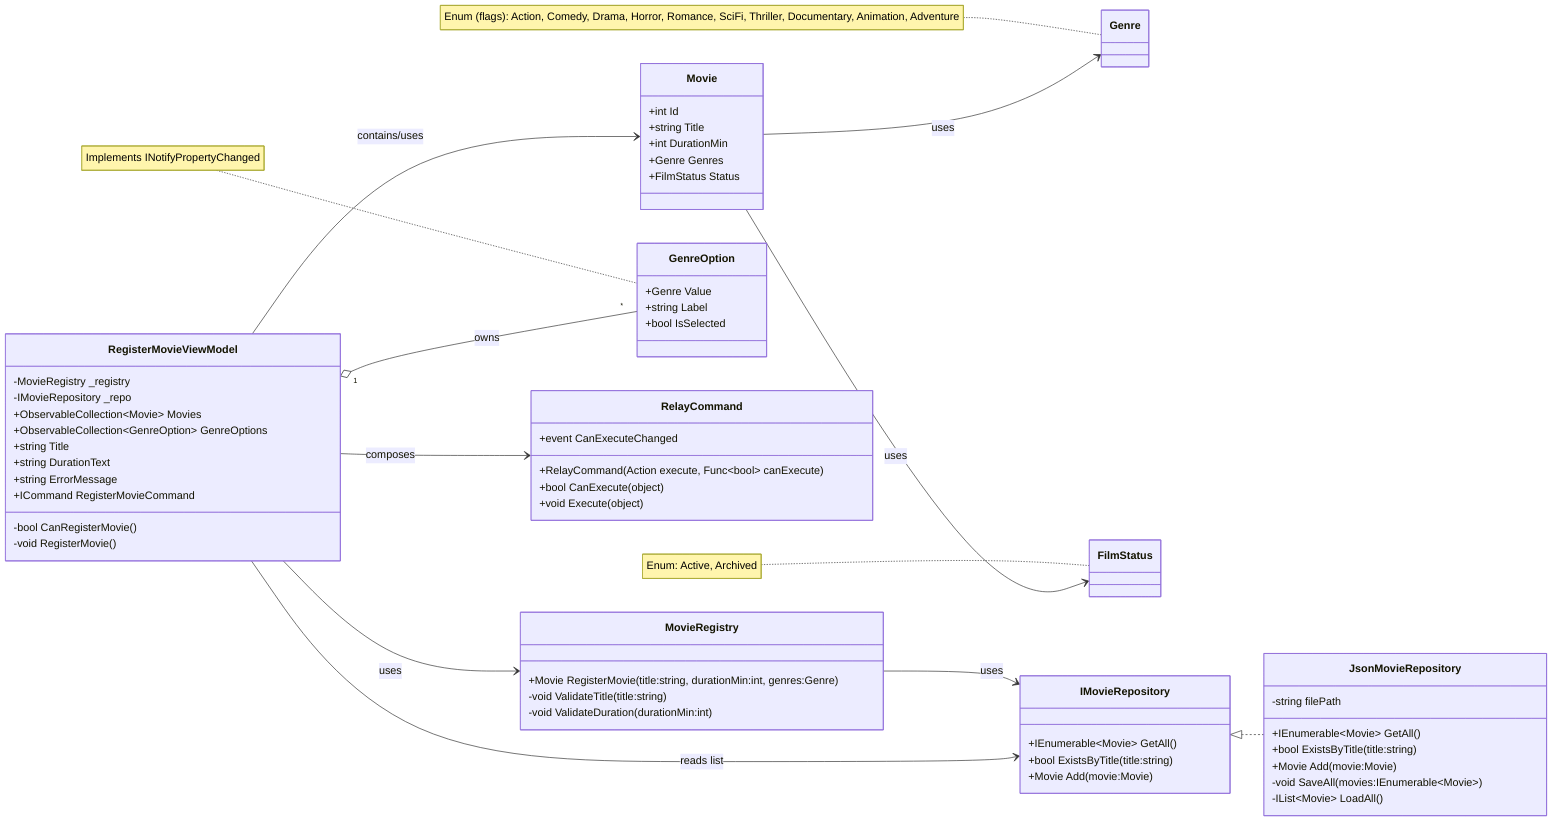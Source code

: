 classDiagram
direction LR

%% ===== Domain =====
class Movie {
  +int Id
  +string Title
  +int DurationMin
  +Genre Genres
  +FilmStatus Status
}

class Genre
note for Genre "Enum (flags): Action, Comedy, Drama, Horror, Romance, SciFi, Thriller, Documentary, Animation, Adventure"

class FilmStatus
note for FilmStatus "Enum: Active, Archived"

Movie --> Genre : uses
Movie --> FilmStatus : uses

%% ===== Service =====
class MovieRegistry {
  +Movie RegisterMovie(title:string, durationMin:int, genres:Genre)
  -void ValidateTitle(title:string)
  -void ValidateDuration(durationMin:int)
}

%% ===== Repository =====
class IMovieRepository {
  +IEnumerable~Movie~ GetAll()
  +bool ExistsByTitle(title:string)
  +Movie Add(movie:Movie)
}

class JsonMovieRepository {
  -string filePath
  +IEnumerable~Movie~ GetAll()
  +bool ExistsByTitle(title:string)
  +Movie Add(movie:Movie)
  -void SaveAll(movies:IEnumerable~Movie~)
  -IList~Movie~ LoadAll()
}

IMovieRepository <|.. JsonMovieRepository
MovieRegistry --> IMovieRepository : uses

%% ===== UI (MVVM) =====
class RegisterMovieViewModel {
  -MovieRegistry _registry
  -IMovieRepository _repo
  +ObservableCollection~Movie~ Movies
  +ObservableCollection~GenreOption~ GenreOptions
  +string Title
  +string DurationText
  +string ErrorMessage
  +ICommand RegisterMovieCommand
  -bool CanRegisterMovie()
  -void RegisterMovie()
}

class GenreOption {
  +Genre Value
  +string Label
  +bool IsSelected
}
note for GenreOption "Implements INotifyPropertyChanged"

class RelayCommand {
  +RelayCommand(Action execute, Func~bool~ canExecute)
  +bool CanExecute(object)
  +void Execute(object)
  +event CanExecuteChanged
}

RegisterMovieViewModel --> MovieRegistry : uses
RegisterMovieViewModel --> IMovieRepository : reads list
RegisterMovieViewModel "1" o-- "*" GenreOption : owns
RegisterMovieViewModel --> RelayCommand : composes
RegisterMovieViewModel --> Movie : contains/uses
